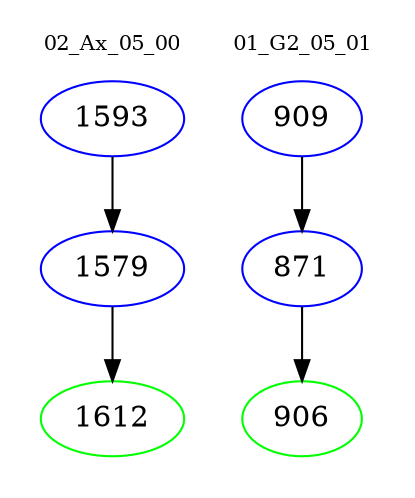digraph{
subgraph cluster_0 {
color = white
label = "02_Ax_05_00";
fontsize=10;
T0_1593 [label="1593", color="blue"]
T0_1593 -> T0_1579 [color="black"]
T0_1579 [label="1579", color="blue"]
T0_1579 -> T0_1612 [color="black"]
T0_1612 [label="1612", color="green"]
}
subgraph cluster_1 {
color = white
label = "01_G2_05_01";
fontsize=10;
T1_909 [label="909", color="blue"]
T1_909 -> T1_871 [color="black"]
T1_871 [label="871", color="blue"]
T1_871 -> T1_906 [color="black"]
T1_906 [label="906", color="green"]
}
}
